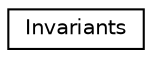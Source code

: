 digraph "Graphical Class Hierarchy"
{
  edge [fontname="Helvetica",fontsize="10",labelfontname="Helvetica",labelfontsize="10"];
  node [fontname="Helvetica",fontsize="10",shape=record];
  rankdir="LR";
  Node1 [label="Invariants",height=0.2,width=0.4,color="black", fillcolor="white", style="filled",URL="$structInvariants.html"];
}
